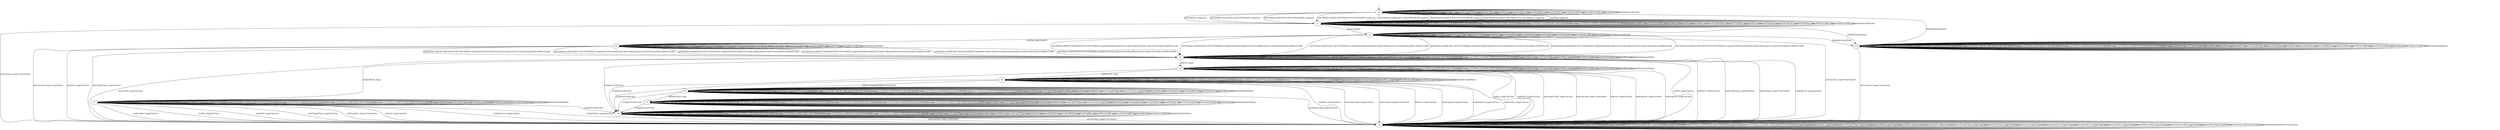 digraph "../results/quicgoModels/quicgo-BWRCA-lCS-0/learnedModel" {
s0 [label=s0];
s1 [label=s1];
s2 [label=s2];
s3 [label=s3];
s4 [label=s4];
s5 [label=s5];
s6 [label=s6];
s7 [label=s7];
s8 [label=s8];
s9 [label=s9];
s10 [label=s10];
s11 [label=s11];
s12 [label=s12];
s0 -> s1  [label="initPing_long/retry "];
s0 -> s1  [label="initConClose_long/retry "];
s0 -> s1  [label="initCltHello-vldACK:AES-128-GCM-SHA256_long/retry "];
s0 -> s1  [label="initCltHello-vldACK:AES-256-GCM-SHA384_long/retry "];
s0 -> s1  [label="initCltHello-vldACK:CHACHA20-POLY1305-SHA256_long/retry "];
s0 -> s1  [label="initCltHello-invldACK:AES-128-GCM-SHA256_long/retry "];
s0 -> s1  [label="initCltHello-invldACK:AES-256-GCM-SHA384_long/retry "];
s0 -> s1  [label="initCltHello-invldACK:CHACHA20-POLY1305-SHA256_long/retry "];
s0 -> s0  [label="initNoFr_long/ "];
s0 -> s0  [label="initUnxpFrType_long/ "];
s0 -> s0  [label="hndPing_long/ "];
s0 -> s0  [label="hndFin_long/ "];
s0 -> s0  [label="hndNoFr_long/ "];
s0 -> s0  [label="hndUnxpFrType_long/ "];
s0 -> s0  [label="hndConClose_long/ "];
s0 -> s0  [label="hndCert_long/ "];
s0 -> s0  [label="hndEmpCert_long/ "];
s0 -> s0  [label="hndInvldCert_long/ "];
s0 -> s0  [label="hndCertVer_long/ "];
s0 -> s0  [label="VldNewConID_long/ "];
s0 -> s0  [label="InvldNewConID_long/ "];
s0 -> s0  [label="[IncRetryTkn]/ "];
s0 -> s0  [label="[ChgDestConID-Ori]/ "];
s0 -> s12  [label="[RmPadFrmInitPkts]/ "];
s1 -> s1  [label="initPing_long/ "];
s1 -> s3  [label="initConClose_long/<ConClosed> "];
s1 -> s1  [label="initCltHello-vldACK:AES-128-GCM-SHA256_long/ "];
s1 -> s1  [label="initCltHello-vldACK:AES-256-GCM-SHA384_long/ "];
s1 -> s1  [label="initCltHello-vldACK:CHACHA20-POLY1305-SHA256_long/ "];
s1 -> s1  [label="initCltHello-invldACK:AES-128-GCM-SHA256_long/ "];
s1 -> s1  [label="initCltHello-invldACK:AES-256-GCM-SHA384_long/ "];
s1 -> s1  [label="initCltHello-invldACK:CHACHA20-POLY1305-SHA256_long/ "];
s1 -> s1  [label="initNoFr_long/ "];
s1 -> s1  [label="initUnxpFrType_long/ "];
s1 -> s1  [label="hndPing_long/ "];
s1 -> s1  [label="hndFin_long/ "];
s1 -> s1  [label="hndNoFr_long/ "];
s1 -> s1  [label="hndUnxpFrType_long/ "];
s1 -> s1  [label="hndConClose_long/ "];
s1 -> s1  [label="hndCert_long/ "];
s1 -> s1  [label="hndEmpCert_long/ "];
s1 -> s1  [label="hndInvldCert_long/ "];
s1 -> s1  [label="hndCertVer_long/ "];
s1 -> s1  [label="VldNewConID_long/ "];
s1 -> s1  [label="InvldNewConID_long/ "];
s1 -> s2  [label="[IncRetryTkn]/ "];
s1 -> s1  [label="[ChgDestConID-Ori]/ "];
s1 -> s12  [label="[RmPadFrmInitPkts]/ "];
s2 -> s5  [label="initPing_long/PingACK "];
s2 -> s3  [label="initConClose_long/<ConClosed> "];
s2 -> s4  [label="initCltHello-vldACK:AES-128-GCM-SHA256_long/initSvrHello,hndEncExt,hndCertReq,hndCert,hndCertVer,hndFin,VldNewConID "];
s2 -> s4  [label="initCltHello-vldACK:AES-256-GCM-SHA384_long/initSvrHello,hndEncExt,hndCertReq,hndCert,hndCertVer,hndFin,VldNewConID "];
s2 -> s4  [label="initCltHello-vldACK:CHACHA20-POLY1305-SHA256_long/initSvrHello,hndEncExt,hndCertReq,hndCert,hndCertVer,hndFin,VldNewConID "];
s2 -> s4  [label="initCltHello-invldACK:AES-128-GCM-SHA256_long/initSvrHello,hndEncExt,hndCertReq,hndCert,hndCertVer,hndFin,VldNewConID "];
s2 -> s4  [label="initCltHello-invldACK:AES-256-GCM-SHA384_long/initSvrHello,hndEncExt,hndCertReq,hndCert,hndCertVer,hndFin,VldNewConID "];
s2 -> s4  [label="initCltHello-invldACK:CHACHA20-POLY1305-SHA256_long/initSvrHello,hndEncExt,hndCertReq,hndCert,hndCertVer,hndFin,VldNewConID "];
s2 -> s2  [label="initNoFr_long/ "];
s2 -> s2  [label="initUnxpFrType_long/ "];
s2 -> s2  [label="hndPing_long/ "];
s2 -> s2  [label="hndFin_long/ "];
s2 -> s2  [label="hndNoFr_long/ "];
s2 -> s2  [label="hndUnxpFrType_long/ "];
s2 -> s2  [label="hndConClose_long/ "];
s2 -> s2  [label="hndCert_long/ "];
s2 -> s2  [label="hndEmpCert_long/ "];
s2 -> s2  [label="hndInvldCert_long/ "];
s2 -> s2  [label="hndCertVer_long/ "];
s2 -> s2  [label="VldNewConID_long/ "];
s2 -> s2  [label="InvldNewConID_long/ "];
s2 -> s2  [label="[IncRetryTkn]/ "];
s2 -> s2  [label="[ChgDestConID-Ori]/ "];
s2 -> s12  [label="[RmPadFrmInitPkts]/ "];
s3 -> s3  [label="initPing_long/<ConClosed> "];
s3 -> s3  [label="initConClose_long/<ConClosed> "];
s3 -> s3  [label="initCltHello-vldACK:AES-128-GCM-SHA256_long/<ConClosed> "];
s3 -> s3  [label="initCltHello-vldACK:AES-256-GCM-SHA384_long/<ConClosed> "];
s3 -> s3  [label="initCltHello-vldACK:CHACHA20-POLY1305-SHA256_long/<ConClosed> "];
s3 -> s3  [label="initCltHello-invldACK:AES-128-GCM-SHA256_long/<ConClosed> "];
s3 -> s3  [label="initCltHello-invldACK:AES-256-GCM-SHA384_long/<ConClosed> "];
s3 -> s3  [label="initCltHello-invldACK:CHACHA20-POLY1305-SHA256_long/<ConClosed> "];
s3 -> s3  [label="initNoFr_long/<ConClosed> "];
s3 -> s3  [label="initUnxpFrType_long/<ConClosed> "];
s3 -> s3  [label="hndPing_long/<ConClosed> "];
s3 -> s3  [label="hndFin_long/<ConClosed> "];
s3 -> s3  [label="hndNoFr_long/<ConClosed> "];
s3 -> s3  [label="hndUnxpFrType_long/<ConClosed> "];
s3 -> s3  [label="hndConClose_long/<ConClosed> "];
s3 -> s3  [label="hndCert_long/<ConClosed> "];
s3 -> s3  [label="hndEmpCert_long/<ConClosed> "];
s3 -> s3  [label="hndInvldCert_long/<ConClosed> "];
s3 -> s3  [label="hndCertVer_long/<ConClosed> "];
s3 -> s3  [label="VldNewConID_long/<ConClosed> "];
s3 -> s3  [label="InvldNewConID_long/<ConClosed> "];
s3 -> s3  [label="[IncRetryTkn]/<ConClosed> "];
s3 -> s3  [label="[ChgDestConID-Ori]/<ConClosed> "];
s3 -> s3  [label="[RmPadFrmInitPkts]/<ConClosed> "];
s4 -> s4  [label="initPing_long/ "];
s4 -> s4  [label="initConClose_long/<ConAct> "];
s4 -> s4  [label="initCltHello-vldACK:AES-128-GCM-SHA256_long/ "];
s4 -> s4  [label="initCltHello-vldACK:AES-256-GCM-SHA384_long/ "];
s4 -> s4  [label="initCltHello-vldACK:CHACHA20-POLY1305-SHA256_long/ "];
s4 -> s4  [label="initCltHello-invldACK:AES-128-GCM-SHA256_long/ "];
s4 -> s4  [label="initCltHello-invldACK:AES-256-GCM-SHA384_long/ "];
s4 -> s4  [label="initCltHello-invldACK:CHACHA20-POLY1305-SHA256_long/ "];
s4 -> s4  [label="initNoFr_long/ "];
s4 -> s4  [label="initUnxpFrType_long/ "];
s4 -> s4  [label="hndPing_long/PingACK "];
s4 -> s3  [label="hndFin_long/ConClose "];
s4 -> s3  [label="hndNoFr_long/ConClose "];
s4 -> s3  [label="hndUnxpFrType_long/ConClose "];
s4 -> s3  [label="hndConClose_long/<ConClosed> "];
s4 -> s8  [label="hndCert_long/ "];
s4 -> s3  [label="hndEmpCert_long/ConClose "];
s4 -> s7  [label="hndInvldCert_long/ "];
s4 -> s3  [label="hndCertVer_long/ConClose "];
s4 -> s4  [label="VldNewConID_long/ "];
s4 -> s4  [label="InvldNewConID_long/ "];
s4 -> s4  [label="[IncRetryTkn]/ "];
s4 -> s6  [label="[ChgDestConID-Ori]/ "];
s4 -> s4  [label="[RmPadFrmInitPkts]/ "];
s5 -> s5  [label="initPing_long/PingACK "];
s5 -> s3  [label="initConClose_long/<ConClosed> "];
s5 -> s4  [label="initCltHello-vldACK:AES-128-GCM-SHA256_long/initSvrHello,hndEncExt,hndCertReq,hndCert,hndCertVer,hndFin,VldNewConID "];
s5 -> s4  [label="initCltHello-vldACK:AES-256-GCM-SHA384_long/initSvrHello,hndEncExt,hndCertReq,hndCert,hndCertVer,hndFin,VldNewConID "];
s5 -> s4  [label="initCltHello-vldACK:CHACHA20-POLY1305-SHA256_long/initSvrHello,hndEncExt,hndCertReq,hndCert,hndCertVer,hndFin,VldNewConID "];
s5 -> s4  [label="initCltHello-invldACK:AES-128-GCM-SHA256_long/initSvrHello,hndEncExt,hndCertReq,hndCert,hndCertVer,hndFin,VldNewConID "];
s5 -> s4  [label="initCltHello-invldACK:AES-256-GCM-SHA384_long/initSvrHello,hndEncExt,hndCertReq,hndCert,hndCertVer,hndFin,VldNewConID "];
s5 -> s4  [label="initCltHello-invldACK:CHACHA20-POLY1305-SHA256_long/initSvrHello,hndEncExt,hndCertReq,hndCert,hndCertVer,hndFin,VldNewConID "];
s5 -> s3  [label="initNoFr_long/ConClose "];
s5 -> s3  [label="initUnxpFrType_long/ConClose "];
s5 -> s5  [label="hndPing_long/ "];
s5 -> s5  [label="hndFin_long/ "];
s5 -> s5  [label="hndNoFr_long/ "];
s5 -> s5  [label="hndUnxpFrType_long/ "];
s5 -> s5  [label="hndConClose_long/ "];
s5 -> s5  [label="hndCert_long/ "];
s5 -> s5  [label="hndEmpCert_long/ "];
s5 -> s5  [label="hndInvldCert_long/ "];
s5 -> s5  [label="hndCertVer_long/ "];
s5 -> s5  [label="VldNewConID_long/ "];
s5 -> s5  [label="InvldNewConID_long/ "];
s5 -> s5  [label="[IncRetryTkn]/ "];
s5 -> s5  [label="[ChgDestConID-Ori]/ "];
s5 -> s5  [label="[RmPadFrmInitPkts]/ "];
s6 -> s6  [label="initPing_long/ "];
s6 -> s3  [label="initConClose_long/<ConClosed> "];
s6 -> s6  [label="initCltHello-vldACK:AES-128-GCM-SHA256_long/ "];
s6 -> s6  [label="initCltHello-vldACK:AES-256-GCM-SHA384_long/ "];
s6 -> s6  [label="initCltHello-vldACK:CHACHA20-POLY1305-SHA256_long/ "];
s6 -> s6  [label="initCltHello-invldACK:AES-128-GCM-SHA256_long/ "];
s6 -> s6  [label="initCltHello-invldACK:AES-256-GCM-SHA384_long/ "];
s6 -> s6  [label="initCltHello-invldACK:CHACHA20-POLY1305-SHA256_long/ "];
s6 -> s6  [label="initNoFr_long/ "];
s6 -> s6  [label="initUnxpFrType_long/ "];
s6 -> s6  [label="hndPing_long/ "];
s6 -> s6  [label="hndFin_long/ "];
s6 -> s6  [label="hndNoFr_long/ "];
s6 -> s6  [label="hndUnxpFrType_long/ "];
s6 -> s3  [label="hndConClose_long/<ConClosed> "];
s6 -> s6  [label="hndCert_long/ "];
s6 -> s6  [label="hndEmpCert_long/ "];
s6 -> s6  [label="hndInvldCert_long/ "];
s6 -> s6  [label="hndCertVer_long/ "];
s6 -> s6  [label="VldNewConID_long/ "];
s6 -> s6  [label="InvldNewConID_long/ "];
s6 -> s6  [label="[IncRetryTkn]/ "];
s6 -> s6  [label="[ChgDestConID-Ori]/ "];
s6 -> s6  [label="[RmPadFrmInitPkts]/ "];
s7 -> s7  [label="initPing_long/ "];
s7 -> s7  [label="initConClose_long/<ConAct> "];
s7 -> s7  [label="initCltHello-vldACK:AES-128-GCM-SHA256_long/ "];
s7 -> s7  [label="initCltHello-vldACK:AES-256-GCM-SHA384_long/ "];
s7 -> s7  [label="initCltHello-vldACK:CHACHA20-POLY1305-SHA256_long/ "];
s7 -> s7  [label="initCltHello-invldACK:AES-128-GCM-SHA256_long/ "];
s7 -> s7  [label="initCltHello-invldACK:AES-256-GCM-SHA384_long/ "];
s7 -> s7  [label="initCltHello-invldACK:CHACHA20-POLY1305-SHA256_long/ "];
s7 -> s7  [label="initNoFr_long/ "];
s7 -> s7  [label="initUnxpFrType_long/ "];
s7 -> s7  [label="hndPing_long/PingACK "];
s7 -> s3  [label="hndFin_long/ConClose "];
s7 -> s3  [label="hndNoFr_long/ConClose "];
s7 -> s3  [label="hndUnxpFrType_long/ConClose "];
s7 -> s3  [label="hndConClose_long/<ConClosed> "];
s7 -> s3  [label="hndCert_long/ConClose "];
s7 -> s3  [label="hndEmpCert_long/ConClose "];
s7 -> s3  [label="hndInvldCert_long/ConClose "];
s7 -> s3  [label="hndCertVer_long/ConClose "];
s7 -> s7  [label="VldNewConID_long/ "];
s7 -> s7  [label="InvldNewConID_long/ "];
s7 -> s7  [label="[IncRetryTkn]/ "];
s7 -> s6  [label="[ChgDestConID-Ori]/ "];
s7 -> s7  [label="[RmPadFrmInitPkts]/ "];
s8 -> s8  [label="initPing_long/ "];
s8 -> s8  [label="initConClose_long/<ConAct> "];
s8 -> s8  [label="initCltHello-vldACK:AES-128-GCM-SHA256_long/ "];
s8 -> s8  [label="initCltHello-vldACK:AES-256-GCM-SHA384_long/ "];
s8 -> s8  [label="initCltHello-vldACK:CHACHA20-POLY1305-SHA256_long/ "];
s8 -> s8  [label="initCltHello-invldACK:AES-128-GCM-SHA256_long/ "];
s8 -> s8  [label="initCltHello-invldACK:AES-256-GCM-SHA384_long/ "];
s8 -> s8  [label="initCltHello-invldACK:CHACHA20-POLY1305-SHA256_long/ "];
s8 -> s8  [label="initNoFr_long/ "];
s8 -> s8  [label="initUnxpFrType_long/ "];
s8 -> s8  [label="hndPing_long/PingACK "];
s8 -> s3  [label="hndFin_long/ConClose "];
s8 -> s3  [label="hndNoFr_long/ConClose "];
s8 -> s3  [label="hndUnxpFrType_long/ConClose "];
s8 -> s3  [label="hndConClose_long/<ConClosed> "];
s8 -> s3  [label="hndCert_long/ConClose "];
s8 -> s3  [label="hndEmpCert_long/ConClose "];
s8 -> s3  [label="hndInvldCert_long/ConClose "];
s8 -> s9  [label="hndCertVer_long/ "];
s8 -> s8  [label="VldNewConID_long/ "];
s8 -> s8  [label="InvldNewConID_long/ "];
s8 -> s8  [label="[IncRetryTkn]/ "];
s8 -> s6  [label="[ChgDestConID-Ori]/ "];
s8 -> s8  [label="[RmPadFrmInitPkts]/ "];
s9 -> s9  [label="initPing_long/ "];
s9 -> s9  [label="initConClose_long/<ConAct> "];
s9 -> s9  [label="initCltHello-vldACK:AES-128-GCM-SHA256_long/ "];
s9 -> s9  [label="initCltHello-vldACK:AES-256-GCM-SHA384_long/ "];
s9 -> s9  [label="initCltHello-vldACK:CHACHA20-POLY1305-SHA256_long/ "];
s9 -> s9  [label="initCltHello-invldACK:AES-128-GCM-SHA256_long/ "];
s9 -> s9  [label="initCltHello-invldACK:AES-256-GCM-SHA384_long/ "];
s9 -> s9  [label="initCltHello-invldACK:CHACHA20-POLY1305-SHA256_long/ "];
s9 -> s9  [label="initNoFr_long/ "];
s9 -> s9  [label="initUnxpFrType_long/ "];
s9 -> s9  [label="hndPing_long/PingACK "];
s9 -> s10  [label="hndFin_long/HndshkDone,NewToken "];
s9 -> s3  [label="hndNoFr_long/ConClose "];
s9 -> s3  [label="hndUnxpFrType_long/ConClose "];
s9 -> s3  [label="hndConClose_long/<ConClosed> "];
s9 -> s3  [label="hndCert_long/ConClose "];
s9 -> s3  [label="hndEmpCert_long/ConClose "];
s9 -> s3  [label="hndInvldCert_long/ConClose "];
s9 -> s3  [label="hndCertVer_long/ConClose "];
s9 -> s9  [label="VldNewConID_long/ "];
s9 -> s9  [label="InvldNewConID_long/ "];
s9 -> s9  [label="[IncRetryTkn]/ "];
s9 -> s6  [label="[ChgDestConID-Ori]/ "];
s9 -> s9  [label="[RmPadFrmInitPkts]/ "];
s10 -> s10  [label="initPing_long/ "];
s10 -> s10  [label="initConClose_long/<ConAct> "];
s10 -> s10  [label="initCltHello-vldACK:AES-128-GCM-SHA256_long/ "];
s10 -> s10  [label="initCltHello-vldACK:AES-256-GCM-SHA384_long/ "];
s10 -> s10  [label="initCltHello-vldACK:CHACHA20-POLY1305-SHA256_long/ "];
s10 -> s10  [label="initCltHello-invldACK:AES-128-GCM-SHA256_long/ "];
s10 -> s10  [label="initCltHello-invldACK:AES-256-GCM-SHA384_long/ "];
s10 -> s10  [label="initCltHello-invldACK:CHACHA20-POLY1305-SHA256_long/ "];
s10 -> s10  [label="initNoFr_long/ "];
s10 -> s10  [label="initUnxpFrType_long/ "];
s10 -> s10  [label="hndPing_long/ "];
s10 -> s10  [label="hndFin_long/ "];
s10 -> s10  [label="hndNoFr_long/ "];
s10 -> s10  [label="hndUnxpFrType_long/ "];
s10 -> s10  [label="hndConClose_long/<ConAct> "];
s10 -> s10  [label="hndCert_long/ "];
s10 -> s10  [label="hndEmpCert_long/ "];
s10 -> s10  [label="hndInvldCert_long/ "];
s10 -> s10  [label="hndCertVer_long/ "];
s10 -> s11  [label="VldNewConID_long/ "];
s10 -> s3  [label="InvldNewConID_long/ConClose "];
s10 -> s10  [label="[IncRetryTkn]/ "];
s10 -> s6  [label="[ChgDestConID-Ori]/ "];
s10 -> s10  [label="[RmPadFrmInitPkts]/ "];
s11 -> s11  [label="initPing_long/ "];
s11 -> s11  [label="initConClose_long/<ConAct> "];
s11 -> s11  [label="initCltHello-vldACK:AES-128-GCM-SHA256_long/ "];
s11 -> s11  [label="initCltHello-vldACK:AES-256-GCM-SHA384_long/ "];
s11 -> s11  [label="initCltHello-vldACK:CHACHA20-POLY1305-SHA256_long/ "];
s11 -> s11  [label="initCltHello-invldACK:AES-128-GCM-SHA256_long/ "];
s11 -> s11  [label="initCltHello-invldACK:AES-256-GCM-SHA384_long/ "];
s11 -> s11  [label="initCltHello-invldACK:CHACHA20-POLY1305-SHA256_long/ "];
s11 -> s11  [label="initNoFr_long/ "];
s11 -> s11  [label="initUnxpFrType_long/ "];
s11 -> s11  [label="hndPing_long/ "];
s11 -> s11  [label="hndFin_long/ "];
s11 -> s11  [label="hndNoFr_long/ "];
s11 -> s11  [label="hndUnxpFrType_long/ "];
s11 -> s11  [label="hndConClose_long/<ConAct> "];
s11 -> s11  [label="hndCert_long/ "];
s11 -> s11  [label="hndEmpCert_long/ "];
s11 -> s11  [label="hndInvldCert_long/ "];
s11 -> s11  [label="hndCertVer_long/ "];
s11 -> s11  [label="VldNewConID_long/ "];
s11 -> s11  [label="InvldNewConID_long/ "];
s11 -> s11  [label="[IncRetryTkn]/ "];
s11 -> s6  [label="[ChgDestConID-Ori]/ "];
s11 -> s11  [label="[RmPadFrmInitPkts]/ "];
s12 -> s12  [label="initPing_long/ "];
s12 -> s3  [label="initConClose_long/<ConClosed> "];
s12 -> s12  [label="initCltHello-vldACK:AES-128-GCM-SHA256_long/ "];
s12 -> s12  [label="initCltHello-vldACK:AES-256-GCM-SHA384_long/ "];
s12 -> s12  [label="initCltHello-vldACK:CHACHA20-POLY1305-SHA256_long/ "];
s12 -> s12  [label="initCltHello-invldACK:AES-128-GCM-SHA256_long/ "];
s12 -> s12  [label="initCltHello-invldACK:AES-256-GCM-SHA384_long/ "];
s12 -> s12  [label="initCltHello-invldACK:CHACHA20-POLY1305-SHA256_long/ "];
s12 -> s12  [label="initNoFr_long/ "];
s12 -> s12  [label="initUnxpFrType_long/ "];
s12 -> s12  [label="hndPing_long/ "];
s12 -> s12  [label="hndFin_long/ "];
s12 -> s12  [label="hndNoFr_long/ "];
s12 -> s12  [label="hndUnxpFrType_long/ "];
s12 -> s12  [label="hndConClose_long/ "];
s12 -> s12  [label="hndCert_long/ "];
s12 -> s12  [label="hndEmpCert_long/ "];
s12 -> s12  [label="hndInvldCert_long/ "];
s12 -> s12  [label="hndCertVer_long/ "];
s12 -> s12  [label="VldNewConID_long/ "];
s12 -> s12  [label="InvldNewConID_long/ "];
s12 -> s12  [label="[IncRetryTkn]/ "];
s12 -> s12  [label="[ChgDestConID-Ori]/ "];
s12 -> s12  [label="[RmPadFrmInitPkts]/ "];
__start0 [label="", shape=none];
__start0 -> s0  [label=""];
}
